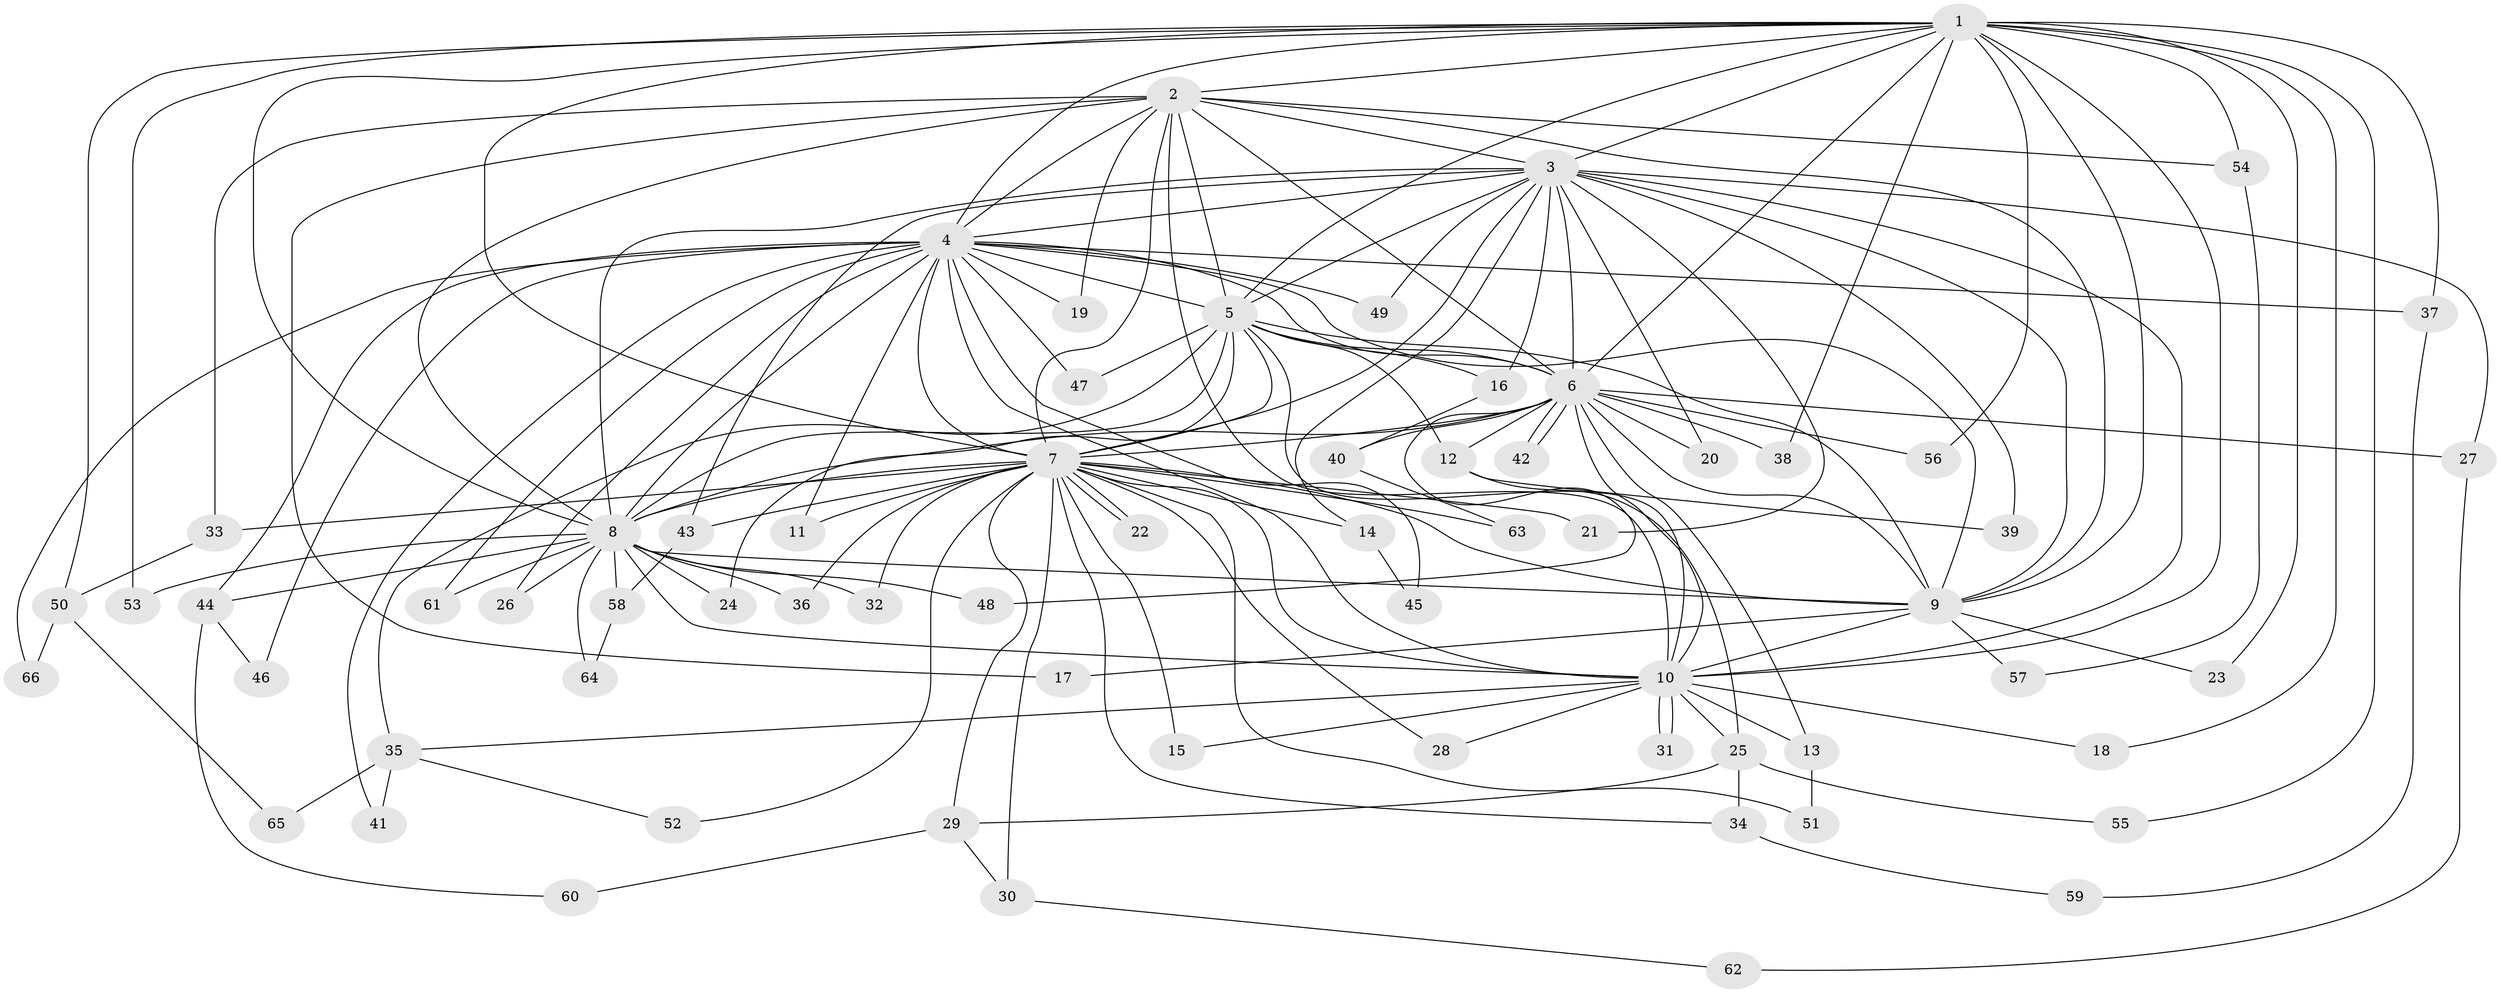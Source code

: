 // coarse degree distribution, {23: 0.061224489795918366, 15: 0.02040816326530612, 14: 0.04081632653061224, 9: 0.02040816326530612, 2: 0.5510204081632653, 4: 0.04081632653061224, 3: 0.1836734693877551, 7: 0.02040816326530612, 1: 0.02040816326530612, 5: 0.04081632653061224}
// Generated by graph-tools (version 1.1) at 2025/23/03/03/25 07:23:36]
// undirected, 66 vertices, 157 edges
graph export_dot {
graph [start="1"]
  node [color=gray90,style=filled];
  1;
  2;
  3;
  4;
  5;
  6;
  7;
  8;
  9;
  10;
  11;
  12;
  13;
  14;
  15;
  16;
  17;
  18;
  19;
  20;
  21;
  22;
  23;
  24;
  25;
  26;
  27;
  28;
  29;
  30;
  31;
  32;
  33;
  34;
  35;
  36;
  37;
  38;
  39;
  40;
  41;
  42;
  43;
  44;
  45;
  46;
  47;
  48;
  49;
  50;
  51;
  52;
  53;
  54;
  55;
  56;
  57;
  58;
  59;
  60;
  61;
  62;
  63;
  64;
  65;
  66;
  1 -- 2;
  1 -- 3;
  1 -- 4;
  1 -- 5;
  1 -- 6;
  1 -- 7;
  1 -- 8;
  1 -- 9;
  1 -- 10;
  1 -- 18;
  1 -- 23;
  1 -- 37;
  1 -- 38;
  1 -- 50;
  1 -- 53;
  1 -- 54;
  1 -- 55;
  1 -- 56;
  2 -- 3;
  2 -- 4;
  2 -- 5;
  2 -- 6;
  2 -- 7;
  2 -- 8;
  2 -- 9;
  2 -- 10;
  2 -- 17;
  2 -- 19;
  2 -- 33;
  2 -- 54;
  3 -- 4;
  3 -- 5;
  3 -- 6;
  3 -- 7;
  3 -- 8;
  3 -- 9;
  3 -- 10;
  3 -- 14;
  3 -- 16;
  3 -- 20;
  3 -- 21;
  3 -- 27;
  3 -- 39;
  3 -- 43;
  3 -- 49;
  4 -- 5;
  4 -- 6;
  4 -- 7;
  4 -- 8;
  4 -- 9;
  4 -- 10;
  4 -- 11;
  4 -- 19;
  4 -- 26;
  4 -- 37;
  4 -- 41;
  4 -- 44;
  4 -- 45;
  4 -- 46;
  4 -- 47;
  4 -- 49;
  4 -- 61;
  4 -- 66;
  5 -- 6;
  5 -- 7;
  5 -- 8;
  5 -- 9;
  5 -- 10;
  5 -- 12;
  5 -- 16;
  5 -- 24;
  5 -- 35;
  5 -- 47;
  6 -- 7;
  6 -- 8;
  6 -- 9;
  6 -- 10;
  6 -- 12;
  6 -- 13;
  6 -- 20;
  6 -- 27;
  6 -- 38;
  6 -- 40;
  6 -- 42;
  6 -- 42;
  6 -- 48;
  6 -- 56;
  7 -- 8;
  7 -- 9;
  7 -- 10;
  7 -- 11;
  7 -- 14;
  7 -- 15;
  7 -- 21;
  7 -- 22;
  7 -- 22;
  7 -- 28;
  7 -- 29;
  7 -- 30;
  7 -- 32;
  7 -- 33;
  7 -- 34;
  7 -- 36;
  7 -- 43;
  7 -- 51;
  7 -- 52;
  7 -- 63;
  8 -- 9;
  8 -- 10;
  8 -- 24;
  8 -- 26;
  8 -- 32;
  8 -- 36;
  8 -- 44;
  8 -- 48;
  8 -- 53;
  8 -- 58;
  8 -- 61;
  8 -- 64;
  9 -- 10;
  9 -- 17;
  9 -- 23;
  9 -- 57;
  10 -- 13;
  10 -- 15;
  10 -- 18;
  10 -- 25;
  10 -- 28;
  10 -- 31;
  10 -- 31;
  10 -- 35;
  12 -- 25;
  12 -- 39;
  13 -- 51;
  14 -- 45;
  16 -- 40;
  25 -- 29;
  25 -- 34;
  25 -- 55;
  27 -- 62;
  29 -- 30;
  29 -- 60;
  30 -- 62;
  33 -- 50;
  34 -- 59;
  35 -- 41;
  35 -- 52;
  35 -- 65;
  37 -- 59;
  40 -- 63;
  43 -- 58;
  44 -- 46;
  44 -- 60;
  50 -- 65;
  50 -- 66;
  54 -- 57;
  58 -- 64;
}
